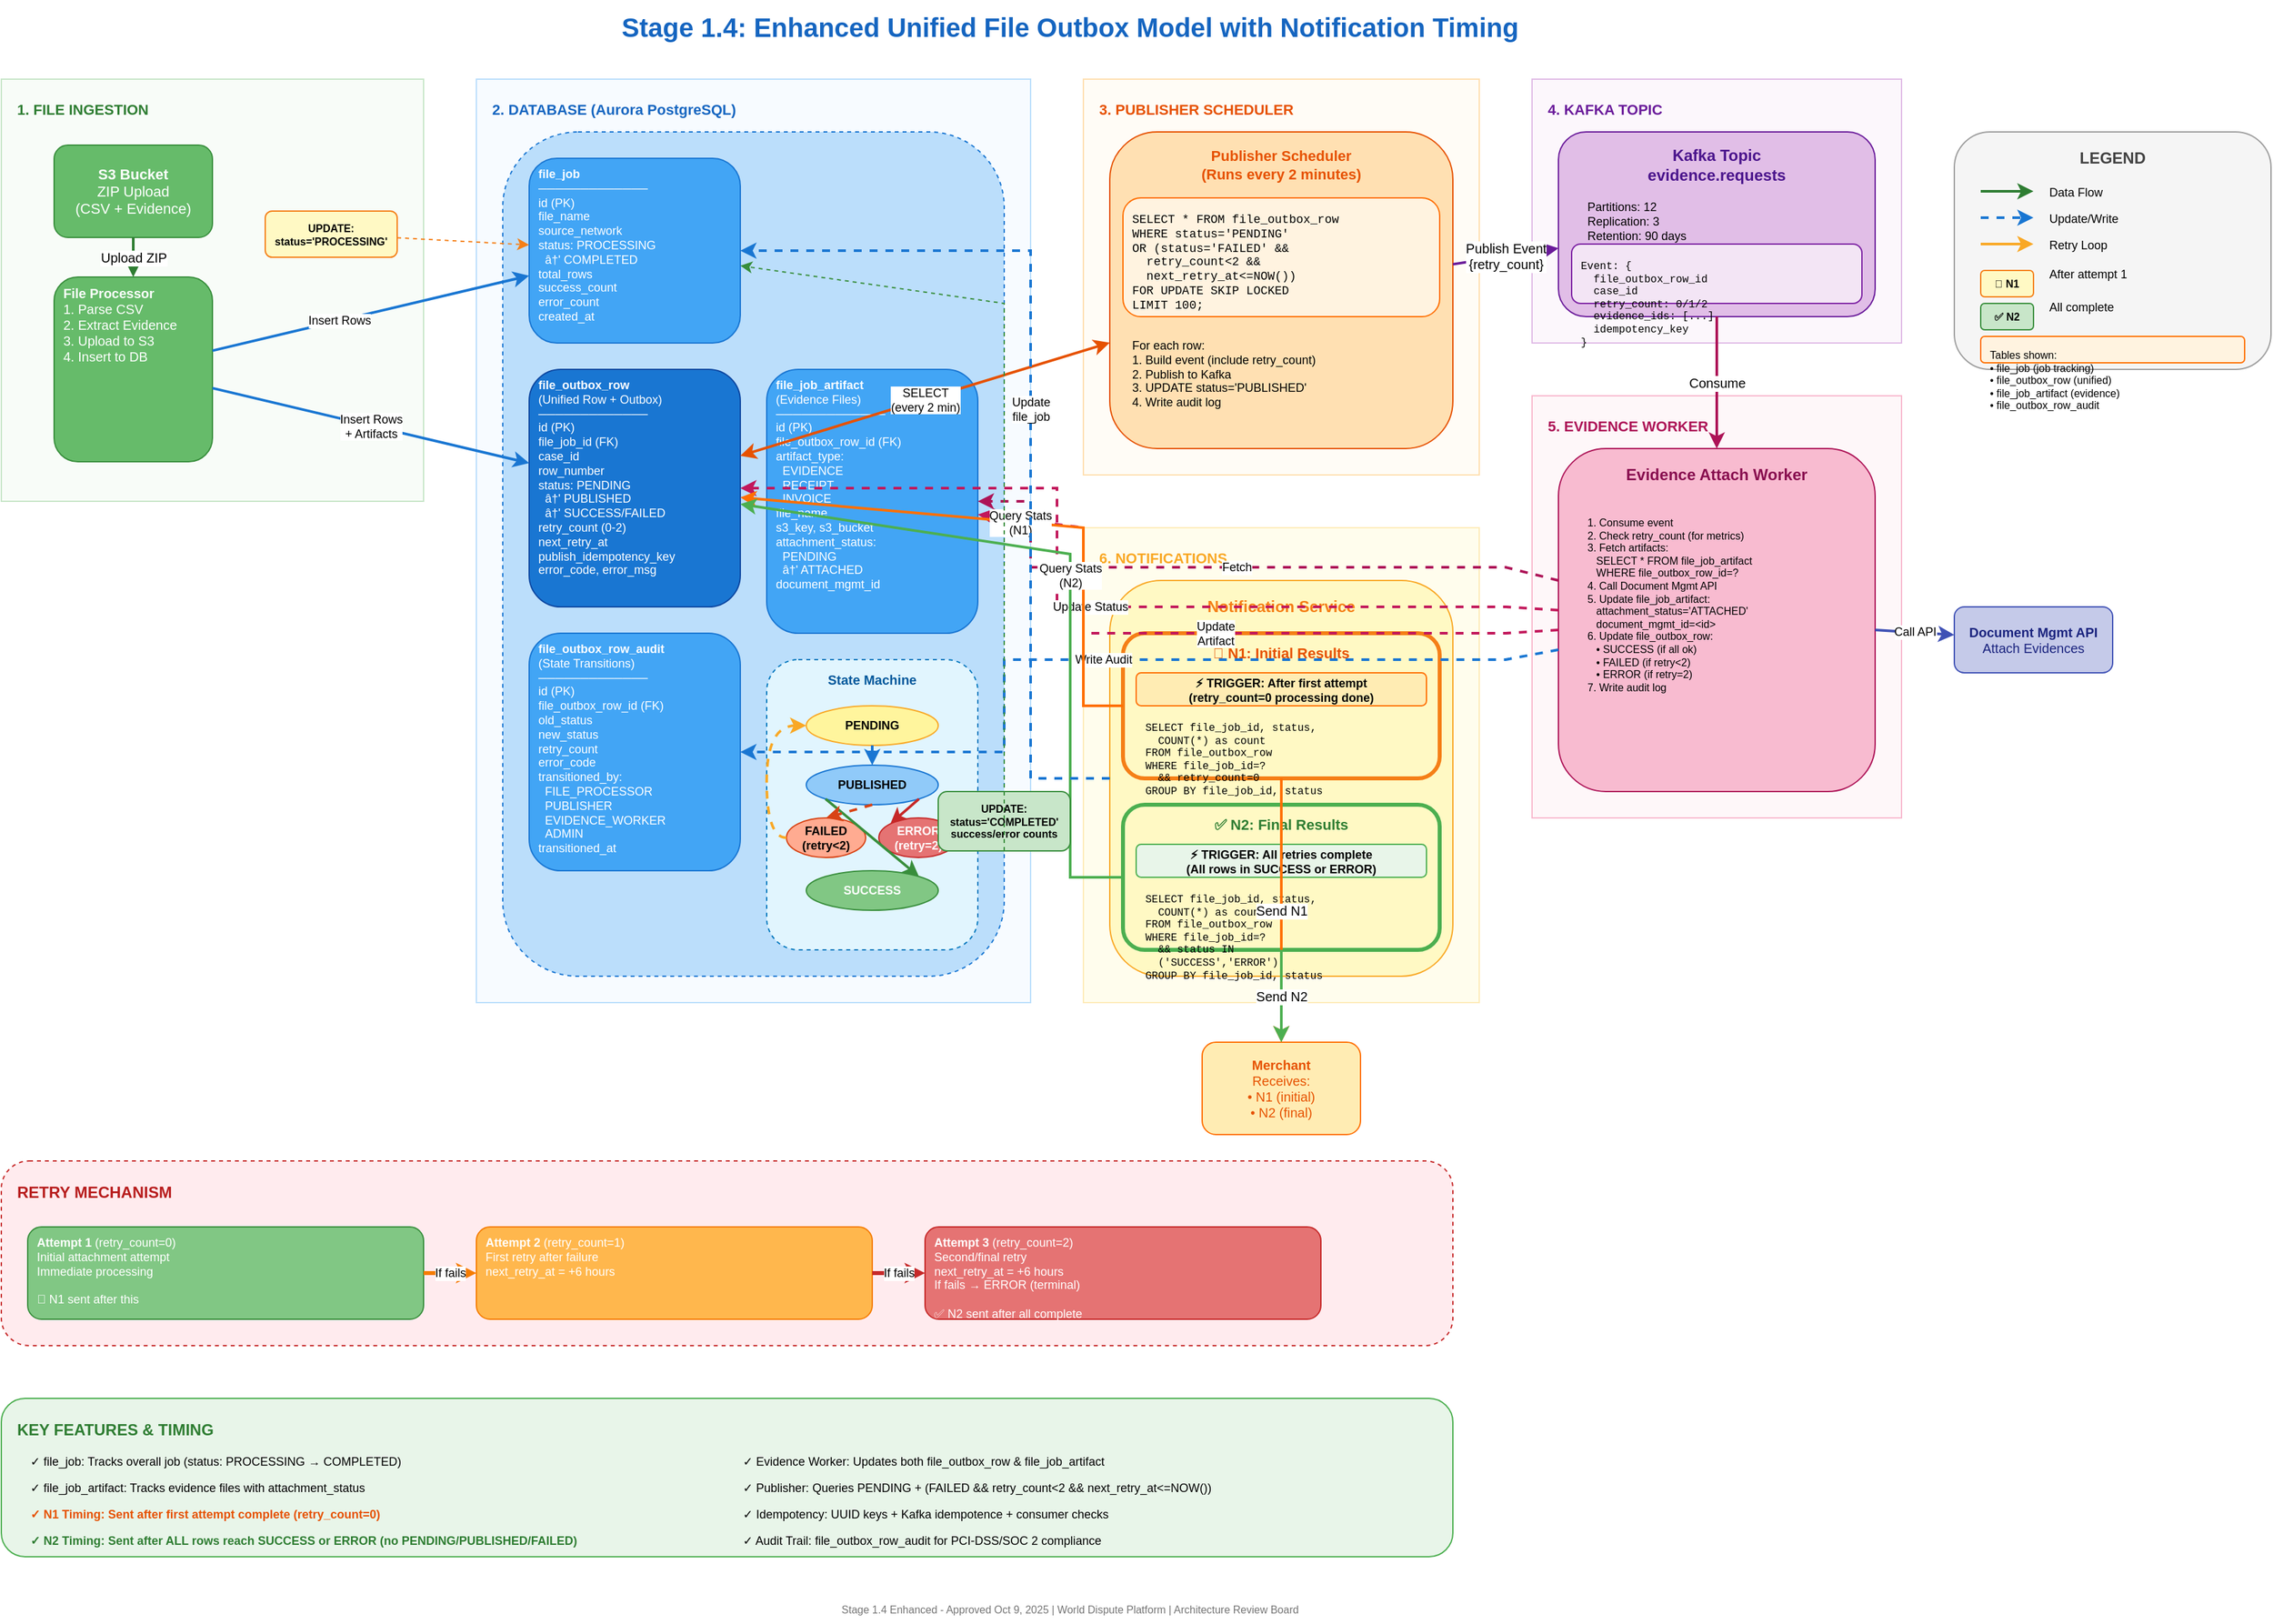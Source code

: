 <mxfile version="22.1.0" type="device">
  <diagram name="Stage 1.4 Enhanced" id="enhanced-unified-outbox">
    <mxGraphModel dx="2400" dy="1600" grid="1" gridSize="10" guides="1" tooltips="1" connect="1" arrows="1" fold="1" page="1" pageScale="1" pageWidth="1800" pageHeight="1400" math="0" shadow="0">
      <root>
        <mxCell id="0" />
        <mxCell id="1" parent="0" />
        
        <!-- Background Sections -->
        <mxCell id="bg-ingestion" value="" style="rounded=0;whiteSpace=wrap;html=1;fillColor=#E8F5E9;strokeColor=#4CAF50;opacity=30;" vertex="1" parent="1">
          <mxGeometry x="40" y="80" width="320" height="320" as="geometry" />
        </mxCell>
        
        <mxCell id="bg-database" value="" style="rounded=0;whiteSpace=wrap;html=1;fillColor=#E3F2FD;strokeColor=#2196F3;opacity=30;" vertex="1" parent="1">
          <mxGeometry x="400" y="80" width="420" height="700" as="geometry" />
        </mxCell>
        
        <mxCell id="bg-publisher" value="" style="rounded=0;whiteSpace=wrap;html=1;fillColor=#FFF3E0;strokeColor=#FF9800;opacity=30;" vertex="1" parent="1">
          <mxGeometry x="860" y="80" width="300" height="300" as="geometry" />
        </mxCell>
        
        <mxCell id="bg-kafka" value="" style="rounded=0;whiteSpace=wrap;html=1;fillColor=#F3E5F5;strokeColor=#9C27B0;opacity=30;" vertex="1" parent="1">
          <mxGeometry x="1200" y="80" width="280" height="200" as="geometry" />
        </mxCell>
        
        <mxCell id="bg-consumer" value="" style="rounded=0;whiteSpace=wrap;html=1;fillColor=#FCE4EC;strokeColor=#E91E63;opacity=30;" vertex="1" parent="1">
          <mxGeometry x="1200" y="320" width="280" height="320" as="geometry" />
        </mxCell>
        
        <mxCell id="bg-notification" value="" style="rounded=0;whiteSpace=wrap;html=1;fillColor=#FFF9C4;strokeColor=#FBC02D;opacity=30;" vertex="1" parent="1">
          <mxGeometry x="860" y="420" width="300" height="360" as="geometry" />
        </mxCell>
        
        <!-- Title -->
        <mxCell id="title" value="Stage 1.4: Enhanced Unified File Outbox Model with Notification Timing" style="text;html=1;strokeColor=none;fillColor=none;align=center;verticalAlign=middle;whiteSpace=wrap;rounded=0;fontSize=20;fontStyle=1;fontColor=#1565C0;" vertex="1" parent="1">
          <mxGeometry x="400" y="20" width="900" height="40" as="geometry" />
        </mxCell>
        
        <!-- Layer Labels -->
        <mxCell id="label-ingestion" value="1. FILE INGESTION" style="text;html=1;strokeColor=none;fillColor=none;align=left;verticalAlign=top;whiteSpace=wrap;rounded=0;fontSize=11;fontStyle=1;fontColor=#2E7D32;" vertex="1" parent="1">
          <mxGeometry x="50" y="90" width="140" height="20" as="geometry" />
        </mxCell>
        
        <mxCell id="label-database" value="2. DATABASE (Aurora PostgreSQL)" style="text;html=1;strokeColor=none;fillColor=none;align=left;verticalAlign=top;whiteSpace=wrap;rounded=0;fontSize=11;fontStyle=1;fontColor=#1565C0;" vertex="1" parent="1">
          <mxGeometry x="410" y="90" width="240" height="20" as="geometry" />
        </mxCell>
        
        <mxCell id="label-publisher" value="3. PUBLISHER SCHEDULER" style="text;html=1;strokeColor=none;fillColor=none;align=left;verticalAlign=top;whiteSpace=wrap;rounded=0;fontSize=11;fontStyle=1;fontColor=#E65100;" vertex="1" parent="1">
          <mxGeometry x="870" y="90" width="180" height="20" as="geometry" />
        </mxCell>
        
        <mxCell id="label-kafka" value="4. KAFKA TOPIC" style="text;html=1;strokeColor=none;fillColor=none;align=left;verticalAlign=top;whiteSpace=wrap;rounded=0;fontSize=11;fontStyle=1;fontColor=#6A1B9A;" vertex="1" parent="1">
          <mxGeometry x="1210" y="90" width="120" height="20" as="geometry" />
        </mxCell>
        
        <mxCell id="label-consumer" value="5. EVIDENCE WORKER" style="text;html=1;strokeColor=none;fillColor=none;align=left;verticalAlign=top;whiteSpace=wrap;rounded=0;fontSize=11;fontStyle=1;fontColor=#AD1457;" vertex="1" parent="1">
          <mxGeometry x="1210" y="330" width="140" height="20" as="geometry" />
        </mxCell>
        
        <mxCell id="label-notification" value="6. NOTIFICATIONS" style="text;html=1;strokeColor=none;fillColor=none;align=left;verticalAlign=top;whiteSpace=wrap;rounded=0;fontSize=11;fontStyle=1;fontColor=#F9A825;" vertex="1" parent="1">
          <mxGeometry x="870" y="430" width="120" height="20" as="geometry" />
        </mxCell>
        
        <!-- S3 Bucket -->
        <mxCell id="s3" value="&lt;b&gt;S3 Bucket&lt;/b&gt;&lt;br&gt;ZIP Upload&lt;br&gt;(CSV + Evidence)" style="rounded=1;whiteSpace=wrap;html=1;fillColor=#66BB6A;strokeColor=#388E3C;fontColor=#FFFFFF;fontSize=11;" vertex="1" parent="1">
          <mxGeometry x="80" y="130" width="120" height="70" as="geometry" />
        </mxCell>
        
        <!-- File Processor -->
        <mxCell id="file-processor" value="&lt;b&gt;File Processor&lt;/b&gt;&lt;br&gt;1. Parse CSV&lt;br&gt;2. Extract Evidence&lt;br&gt;3. Upload to S3&lt;br&gt;4. Insert to DB" style="rounded=1;whiteSpace=wrap;html=1;fillColor=#66BB6A;strokeColor=#388E3C;fontColor=#FFFFFF;fontSize=10;align=left;spacingLeft=5;verticalAlign=top;" vertex="1" parent="1">
          <mxGeometry x="80" y="230" width="120" height="140" as="geometry" />
        </mxCell>
        
        <!-- Database Tables Container -->
        <mxCell id="db-container" value="" style="rounded=1;whiteSpace=wrap;html=1;fillColor=#BBDEFB;strokeColor=#1976D2;dashed=1;" vertex="1" parent="1">
          <mxGeometry x="420" y="120" width="380" height="640" as="geometry" />
        </mxCell>
        
        <!-- file_job table -->
        <mxCell id="table-file-job" value="&lt;b&gt;file_job&lt;/b&gt;&lt;br&gt;─────────────&lt;br&gt;id (PK)&lt;br&gt;file_name&lt;br&gt;source_network&lt;br&gt;status: PROCESSING&lt;br&gt;&amp;nbsp;&amp;nbsp;â†' COMPLETED&lt;br&gt;total_rows&lt;br&gt;success_count&lt;br&gt;error_count&lt;br&gt;created_at" style="rounded=1;whiteSpace=wrap;html=1;fillColor=#42A5F5;strokeColor=#1976D2;fontColor=#FFFFFF;fontSize=9;align=left;spacingLeft=5;verticalAlign=top;" vertex="1" parent="1">
          <mxGeometry x="440" y="140" width="160" height="140" as="geometry" />
        </mxCell>
        
        <!-- file_outbox_row table -->
        <mxCell id="table-outbox-row" value="&lt;b&gt;file_outbox_row&lt;/b&gt;&lt;br&gt;(Unified Row + Outbox)&lt;br&gt;─────────────&lt;br&gt;id (PK)&lt;br&gt;file_job_id (FK)&lt;br&gt;case_id&lt;br&gt;row_number&lt;br&gt;status: PENDING&lt;br&gt;&amp;nbsp;&amp;nbsp;â†' PUBLISHED&lt;br&gt;&amp;nbsp;&amp;nbsp;â†' SUCCESS/FAILED&lt;br&gt;retry_count (0-2)&lt;br&gt;next_retry_at&lt;br&gt;publish_idempotency_key&lt;br&gt;error_code, error_msg" style="rounded=1;whiteSpace=wrap;html=1;fillColor=#1976D2;strokeColor=#0D47A1;fontColor=#FFFFFF;fontSize=9;align=left;spacingLeft=5;verticalAlign=top;" vertex="1" parent="1">
          <mxGeometry x="440" y="300" width="160" height="180" as="geometry" />
        </mxCell>
        
        <!-- file_job_artifact table -->
        <mxCell id="table-artifact" value="&lt;b&gt;file_job_artifact&lt;/b&gt;&lt;br&gt;(Evidence Files)&lt;br&gt;─────────────&lt;br&gt;id (PK)&lt;br&gt;file_outbox_row_id (FK)&lt;br&gt;artifact_type:&lt;br&gt;&amp;nbsp;&amp;nbsp;EVIDENCE&lt;br&gt;&amp;nbsp;&amp;nbsp;RECEIPT&lt;br&gt;&amp;nbsp;&amp;nbsp;INVOICE&lt;br&gt;file_name&lt;br&gt;s3_key, s3_bucket&lt;br&gt;attachment_status:&lt;br&gt;&amp;nbsp;&amp;nbsp;PENDING&lt;br&gt;&amp;nbsp;&amp;nbsp;â†' ATTACHED&lt;br&gt;document_mgmt_id" style="rounded=1;whiteSpace=wrap;html=1;fillColor=#42A5F5;strokeColor=#1976D2;fontColor=#FFFFFF;fontSize=9;align=left;spacingLeft=5;verticalAlign=top;" vertex="1" parent="1">
          <mxGeometry x="620" y="300" width="160" height="200" as="geometry" />
        </mxCell>
        
        <!-- file_outbox_row_audit table -->
        <mxCell id="table-audit" value="&lt;b&gt;file_outbox_row_audit&lt;/b&gt;&lt;br&gt;(State Transitions)&lt;br&gt;─────────────&lt;br&gt;id (PK)&lt;br&gt;file_outbox_row_id (FK)&lt;br&gt;old_status&lt;br&gt;new_status&lt;br&gt;retry_count&lt;br&gt;error_code&lt;br&gt;transitioned_by:&lt;br&gt;&amp;nbsp;&amp;nbsp;FILE_PROCESSOR&lt;br&gt;&amp;nbsp;&amp;nbsp;PUBLISHER&lt;br&gt;&amp;nbsp;&amp;nbsp;EVIDENCE_WORKER&lt;br&gt;&amp;nbsp;&amp;nbsp;ADMIN&lt;br&gt;transitioned_at" style="rounded=1;whiteSpace=wrap;html=1;fillColor=#42A5F5;strokeColor=#1976D2;fontColor=#FFFFFF;fontSize=9;align=left;spacingLeft=5;verticalAlign=top;" vertex="1" parent="1">
          <mxGeometry x="440" y="500" width="160" height="180" as="geometry" />
        </mxCell>
        
        <!-- State Machine -->
        <mxCell id="state-machine-box" value="" style="rounded=1;whiteSpace=wrap;html=1;fillColor=#E1F5FE;strokeColor=#0277BD;dashed=1;" vertex="1" parent="1">
          <mxGeometry x="620" y="520" width="160" height="220" as="geometry" />
        </mxCell>
        
        <mxCell id="state-label" value="&lt;b&gt;State Machine&lt;/b&gt;" style="text;html=1;strokeColor=none;fillColor=none;align=center;verticalAlign=middle;whiteSpace=wrap;rounded=0;fontSize=10;fontStyle=1;fontColor=#01579B;" vertex="1" parent="1">
          <mxGeometry x="620" y="525" width="160" height="20" as="geometry" />
        </mxCell>
        
        <mxCell id="state-pending" value="PENDING" style="ellipse;whiteSpace=wrap;html=1;fillColor=#FFF59D;strokeColor=#F9A825;fontSize=9;fontStyle=1;" vertex="1" parent="1">
          <mxGeometry x="650" y="555" width="100" height="30" as="geometry" />
        </mxCell>
        
        <mxCell id="state-published" value="PUBLISHED" style="ellipse;whiteSpace=wrap;html=1;fillColor=#90CAF9;strokeColor=#1976D2;fontSize=9;fontStyle=1;" vertex="1" parent="1">
          <mxGeometry x="650" y="600" width="100" height="30" as="geometry" />
        </mxCell>
        
        <mxCell id="state-success" value="SUCCESS" style="ellipse;whiteSpace=wrap;html=1;fillColor=#81C784;strokeColor=#388E3C;fontSize=9;fontStyle=1;fontColor=#FFFFFF;" vertex="1" parent="1">
          <mxGeometry x="650" y="680" width="100" height="30" as="geometry" />
        </mxCell>
        
        <mxCell id="state-failed" value="FAILED&lt;br&gt;(retry&amp;lt;2)" style="ellipse;whiteSpace=wrap;html=1;fillColor=#FFAB91;strokeColor=#D84315;fontSize=9;fontStyle=1;" vertex="1" parent="1">
          <mxGeometry x="635" y="640" width="60" height="30" as="geometry" />
        </mxCell>
        
        <mxCell id="state-error" value="ERROR&lt;br&gt;(retry=2)" style="ellipse;whiteSpace=wrap;html=1;fillColor=#E57373;strokeColor=#C62828;fontSize=9;fontStyle=1;fontColor=#FFFFFF;" vertex="1" parent="1">
          <mxGeometry x="705" y="640" width="60" height="30" as="geometry" />
        </mxCell>
        
        <!-- State Arrows -->
        <mxCell id="arrow-state-1" value="" style="endArrow=classic;html=1;rounded=0;exitX=0.5;exitY=1;exitDx=0;exitDy=0;entryX=0.5;entryY=0;entryDx=0;entryDy=0;strokeWidth=2;strokeColor=#1976D2;" edge="1" parent="1" source="state-pending" target="state-published">
          <mxGeometry width="50" height="50" relative="1" as="geometry">
            <mxPoint x="800" y="700" as="sourcePoint" />
            <mxPoint x="850" y="650" as="targetPoint" />
          </mxGeometry>
        </mxCell>
        
        <mxCell id="arrow-state-2" value="" style="endArrow=classic;html=1;rounded=0;exitX=0;exitY=1;exitDx=0;exitDy=0;entryX=1;entryY=0;entryDx=0;entryDy=0;strokeWidth=2;strokeColor=#388E3C;" edge="1" parent="1" source="state-published" target="state-success">
          <mxGeometry width="50" height="50" relative="1" as="geometry">
            <mxPoint x="800" y="700" as="sourcePoint" />
            <mxPoint x="850" y="650" as="targetPoint" />
          </mxGeometry>
        </mxCell>
        
        <mxCell id="arrow-state-3" value="" style="endArrow=classic;html=1;rounded=0;exitX=0.5;exitY=1;exitDx=0;exitDy=0;entryX=0.5;entryY=0;entryDx=0;entryDy=0;strokeWidth=2;strokeColor=#D84315;dashed=1;" edge="1" parent="1" source="state-published" target="state-failed">
          <mxGeometry width="50" height="50" relative="1" as="geometry">
            <mxPoint x="800" y="700" as="sourcePoint" />
            <mxPoint x="850" y="650" as="targetPoint" />
          </mxGeometry>
        </mxCell>
        
        <mxCell id="arrow-state-4" value="" style="endArrow=classic;html=1;rounded=0;exitX=0;exitY=0.5;exitDx=0;exitDy=0;entryX=0;entryY=0.5;entryDx=0;entryDy=0;strokeWidth=2;strokeColor=#F9A825;dashed=1;curved=1;" edge="1" parent="1" source="state-failed" target="state-pending">
          <mxGeometry width="50" height="50" relative="1" as="geometry">
            <mxPoint x="625" y="655" as="sourcePoint" />
            <mxPoint x="640" y="570" as="targetPoint" />
            <Array as="points">
              <mxPoint x="620" y="655" />
              <mxPoint x="620" y="570" />
            </Array>
          </mxGeometry>
        </mxCell>
        
        <mxCell id="arrow-state-5" value="" style="endArrow=classic;html=1;rounded=0;exitX=1;exitY=1;exitDx=0;exitDy=0;entryX=0;entryY=0;entryDx=0;entryDy=0;strokeWidth=2;strokeColor=#C62828;" edge="1" parent="1" source="state-published" target="state-error">
          <mxGeometry width="50" height="50" relative="1" as="geometry">
            <mxPoint x="800" y="700" as="sourcePoint" />
            <mxPoint x="850" y="650" as="targetPoint" />
          </mxGeometry>
        </mxCell>
        
        <!-- Publisher Scheduler -->
        <mxCell id="publisher" value="" style="rounded=1;whiteSpace=wrap;html=1;fillColor=#FFE0B2;strokeColor=#E65100;" vertex="1" parent="1">
          <mxGeometry x="880" y="120" width="260" height="240" as="geometry" />
        </mxCell>
        
        <mxCell id="publisher-title" value="&lt;b&gt;Publisher Scheduler&lt;/b&gt;&lt;br&gt;(Runs every 2 minutes)" style="text;html=1;strokeColor=none;fillColor=none;align=center;verticalAlign=middle;whiteSpace=wrap;rounded=0;fontSize=11;fontStyle=1;fontColor=#E65100;" vertex="1" parent="1">
          <mxGeometry x="880" y="130" width="260" height="30" as="geometry" />
        </mxCell>
        
        <mxCell id="publisher-query" value="SELECT * FROM file_outbox_row&lt;br&gt;WHERE status='PENDING'&lt;br&gt;OR (status='FAILED' &amp;amp;&amp;amp;&lt;br&gt;&amp;nbsp;&amp;nbsp;retry_count&amp;lt;2 &amp;amp;&amp;amp;&lt;br&gt;&amp;nbsp;&amp;nbsp;next_retry_at&amp;lt;=NOW())&lt;br&gt;FOR UPDATE SKIP LOCKED&lt;br&gt;LIMIT 100;" style="text;html=1;strokeColor=#FF6F00;fillColor=#FFF3E0;align=left;verticalAlign=top;whiteSpace=wrap;rounded=1;fontSize=9;fontFamily=Courier New;spacingLeft=5;spacingTop=5;" vertex="1" parent="1">
          <mxGeometry x="890" y="170" width="240" height="90" as="geometry" />
        </mxCell>
        
        <mxCell id="publisher-logic" value="For each row:&lt;br&gt;1. Build event (include retry_count)&lt;br&gt;2. Publish to Kafka&lt;br&gt;3. UPDATE status='PUBLISHED'&lt;br&gt;4. Write audit log" style="text;html=1;strokeColor=none;fillColor=none;align=left;verticalAlign=top;whiteSpace=wrap;rounded=0;fontSize=9;spacingLeft=5;" vertex="1" parent="1">
          <mxGeometry x="890" y="270" width="240" height="80" as="geometry" />
        </mxCell>
        
        <!-- Kafka Topic -->
        <mxCell id="kafka-topic" value="" style="rounded=1;whiteSpace=wrap;html=1;fillColor=#E1BEE7;strokeColor=#6A1B9A;" vertex="1" parent="1">
          <mxGeometry x="1220" y="120" width="240" height="140" as="geometry" />
        </mxCell>
        
        <mxCell id="kafka-title" value="&lt;b&gt;Kafka Topic&lt;/b&gt;&lt;br&gt;evidence.requests" style="text;html=1;strokeColor=none;fillColor=none;align=center;verticalAlign=middle;whiteSpace=wrap;rounded=0;fontSize=12;fontStyle=1;fontColor=#4A148C;" vertex="1" parent="1">
          <mxGeometry x="1220" y="130" width="240" height="30" as="geometry" />
        </mxCell>
        
        <mxCell id="kafka-config" value="Partitions: 12&lt;br&gt;Replication: 3&lt;br&gt;Retention: 90 days" style="text;html=1;strokeColor=none;fillColor=none;align=left;verticalAlign=top;whiteSpace=wrap;rounded=0;fontSize=9;spacingLeft=10;" vertex="1" parent="1">
          <mxGeometry x="1230" y="165" width="220" height="35" as="geometry" />
        </mxCell>
        
        <mxCell id="kafka-event" value="Event: {&lt;br&gt;&amp;nbsp;&amp;nbsp;file_outbox_row_id&lt;br&gt;&amp;nbsp;&amp;nbsp;case_id&lt;br&gt;&amp;nbsp;&amp;nbsp;retry_count: 0/1/2&lt;br&gt;&amp;nbsp;&amp;nbsp;evidence_ids: [...]&lt;br&gt;&amp;nbsp;&amp;nbsp;idempotency_key&lt;br&gt;}" style="text;html=1;strokeColor=#7B1FA2;fillColor=#F3E5F5;align=left;verticalAlign=top;whiteSpace=wrap;rounded=1;fontSize=8;fontFamily=Courier New;spacingLeft=5;spacingTop=5;" vertex="1" parent="1">
          <mxGeometry x="1230" y="205" width="220" height="45" as="geometry" />
        </mxCell>
        
        <!-- Evidence Worker -->
        <mxCell id="consumer" value="" style="rounded=1;whiteSpace=wrap;html=1;fillColor=#F8BBD0;strokeColor=#AD1457;" vertex="1" parent="1">
          <mxGeometry x="1220" y="360" width="240" height="260" as="geometry" />
        </mxCell>
        
        <mxCell id="consumer-title" value="&lt;b&gt;Evidence Attach Worker&lt;/b&gt;" style="text;html=1;strokeColor=none;fillColor=none;align=center;verticalAlign=middle;whiteSpace=wrap;rounded=0;fontSize=12;fontStyle=1;fontColor=#880E4F;" vertex="1" parent="1">
          <mxGeometry x="1220" y="370" width="240" height="20" as="geometry" />
        </mxCell>
        
        <mxCell id="consumer-logic" value="1. Consume event&lt;br&gt;2. Check retry_count (for metrics)&lt;br&gt;3. Fetch artifacts:&lt;br&gt;&amp;nbsp;&amp;nbsp;&amp;nbsp;SELECT * FROM file_job_artifact&lt;br&gt;&amp;nbsp;&amp;nbsp;&amp;nbsp;WHERE file_outbox_row_id=?&lt;br&gt;4. Call Document Mgmt API&lt;br&gt;5. Update file_job_artifact:&lt;br&gt;&amp;nbsp;&amp;nbsp;&amp;nbsp;attachment_status='ATTACHED'&lt;br&gt;&amp;nbsp;&amp;nbsp;&amp;nbsp;document_mgmt_id=&amp;lt;id&amp;gt;&lt;br&gt;6. Update file_outbox_row:&lt;br&gt;&amp;nbsp;&amp;nbsp;&amp;nbsp;• SUCCESS (if all ok)&lt;br&gt;&amp;nbsp;&amp;nbsp;&amp;nbsp;• FAILED (if retry&amp;lt;2)&lt;br&gt;&amp;nbsp;&amp;nbsp;&amp;nbsp;• ERROR (if retry=2)&lt;br&gt;7. Write audit log" style="text;html=1;strokeColor=none;fillColor=none;align=left;verticalAlign=top;whiteSpace=wrap;rounded=0;fontSize=8;spacingLeft=10;spacingTop=5;" vertex="1" parent="1">
          <mxGeometry x="1230" y="400" width="220" height="200" as="geometry" />
        </mxCell>
        
        <mxCell id="doc-mgmt-api" value="&lt;b&gt;Document Mgmt API&lt;/b&gt;&lt;br&gt;Attach Evidences" style="rounded=1;whiteSpace=wrap;html=1;fillColor=#C5CAE9;strokeColor=#3F51B5;fontColor=#1A237E;fontSize=10;" vertex="1" parent="1">
          <mxGeometry x="1520" y="480" width="120" height="50" as="geometry" />
        </mxCell>
        
        <!-- Notification Service -->
        <mxCell id="notification-service" value="" style="rounded=1;whiteSpace=wrap;html=1;fillColor=#FFF9C4;strokeColor=#F9A825;" vertex="1" parent="1">
          <mxGeometry x="880" y="460" width="260" height="300" as="geometry" />
        </mxCell>
        
        <mxCell id="notification-title" value="&lt;b&gt;Notification Service&lt;/b&gt;" style="text;html=1;strokeColor=none;fillColor=none;align=center;verticalAlign=middle;whiteSpace=wrap;rounded=0;fontSize=12;fontStyle=1;fontColor=#F57F17;" vertex="1" parent="1">
          <mxGeometry x="880" y="470" width="260" height="20" as="geometry" />
        </mxCell>
        
        <!-- N1 Notification -->
        <mxCell id="n1-box" value="" style="rounded=1;whiteSpace=wrap;html=1;fillColor=#FFF9C4;strokeColor=#F57F17;strokeWidth=3;" vertex="1" parent="1">
          <mxGeometry x="890" y="500" width="240" height="110" as="geometry" />
        </mxCell>
        
        <mxCell id="n1-title" value="&lt;b&gt;🔔 N1: Initial Results&lt;/b&gt;" style="text;html=1;strokeColor=none;fillColor=none;align=center;verticalAlign=middle;whiteSpace=wrap;rounded=0;fontSize=11;fontStyle=1;fontColor=#E65100;" vertex="1" parent="1">
          <mxGeometry x="890" y="505" width="240" height="20" as="geometry" />
        </mxCell>
        
        <mxCell id="n1-trigger" value="⚡ TRIGGER: After first attempt&lt;br&gt;(retry_count=0 processing done)" style="text;html=1;strokeColor=#FF6F00;fillColor=#FFECB3;align=center;verticalAlign=middle;whiteSpace=wrap;rounded=1;fontSize=9;fontStyle=1;" vertex="1" parent="1">
          <mxGeometry x="900" y="530" width="220" height="25" as="geometry" />
        </mxCell>
        
        <mxCell id="n1-query" value="SELECT file_job_id, status,&lt;br&gt;&amp;nbsp;&amp;nbsp;COUNT(*) as count&lt;br&gt;FROM file_outbox_row&lt;br&gt;WHERE file_job_id=?&lt;br&gt;&amp;nbsp;&amp;nbsp;&amp;amp;&amp;amp; retry_count=0&lt;br&gt;GROUP BY file_job_id, status" style="text;html=1;strokeColor=none;fillColor=none;align=left;verticalAlign=top;whiteSpace=wrap;rounded=0;fontSize=8;fontFamily=Courier New;spacingLeft=5;" vertex="1" parent="1">
          <mxGeometry x="900" y="560" width="220" height="45" as="geometry" />
        </mxCell>
        
        <!-- N2 Notification -->
        <mxCell id="n2-box" value="" style="rounded=1;whiteSpace=wrap;html=1;fillColor=#FFF9C4;strokeColor=#4CAF50;strokeWidth=3;" vertex="1" parent="1">
          <mxGeometry x="890" y="630" width="240" height="110" as="geometry" />
        </mxCell>
        
        <mxCell id="n2-title" value="&lt;b&gt;✅ N2: Final Results&lt;/b&gt;" style="text;html=1;strokeColor=none;fillColor=none;align=center;verticalAlign=middle;whiteSpace=wrap;rounded=0;fontSize=11;fontStyle=1;fontColor=#2E7D32;" vertex="1" parent="1">
          <mxGeometry x="890" y="635" width="240" height="20" as="geometry" />
        </mxCell>
        
        <mxCell id="n2-trigger" value="⚡ TRIGGER: All retries complete&lt;br&gt;(All rows in SUCCESS or ERROR)" style="text;html=1;strokeColor=#4CAF50;fillColor=#E8F5E9;align=center;verticalAlign=middle;whiteSpace=wrap;rounded=1;fontSize=9;fontStyle=1;" vertex="1" parent="1">
          <mxGeometry x="900" y="660" width="220" height="25" as="geometry" />
        </mxCell>
        
        <mxCell id="n2-query" value="SELECT file_job_id, status,&lt;br&gt;&amp;nbsp;&amp;nbsp;COUNT(*) as count&lt;br&gt;FROM file_outbox_row&lt;br&gt;WHERE file_job_id=?&lt;br&gt;&amp;nbsp;&amp;nbsp;&amp;amp;&amp;amp; status IN&lt;br&gt;&amp;nbsp;&amp;nbsp;('SUCCESS','ERROR')&lt;br&gt;GROUP BY file_job_id, status" style="text;html=1;strokeColor=none;fillColor=none;align=left;verticalAlign=top;whiteSpace=wrap;rounded=0;fontSize=8;fontFamily=Courier New;spacingLeft=5;" vertex="1" parent="1">
          <mxGeometry x="900" y="690" width="220" height="45" as="geometry" />
        </mxCell>
        
        <!-- Merchant -->
        <mxCell id="merchant" value="&lt;b&gt;Merchant&lt;/b&gt;&lt;br&gt;Receives:&lt;br&gt;• N1 (initial)&lt;br&gt;• N2 (final)" style="rounded=1;whiteSpace=wrap;html=1;fillColor=#FFECB3;strokeColor=#FF6F00;fontColor=#E65100;fontSize=10;" vertex="1" parent="1">
          <mxGeometry x="950" y="810" width="120" height="70" as="geometry" />
        </mxCell>
        
        <!-- Flow Arrows -->
        <mxCell id="arrow-1" value="Upload ZIP" style="endArrow=classic;html=1;rounded=0;strokeWidth=2;strokeColor=#2E7D32;fontSize=10;" edge="1" parent="1" source="s3" target="file-processor">
          <mxGeometry width="50" height="50" relative="1" as="geometry">
            <mxPoint x="400" y="500" as="sourcePoint" />
            <mxPoint x="450" y="450" as="targetPoint" />
          </mxGeometry>
        </mxCell>
        
        <mxCell id="arrow-2" value="Insert Rows" style="endArrow=classic;html=1;rounded=0;strokeWidth=2;strokeColor=#1976D2;fontSize=9;" edge="1" parent="1" source="file-processor" target="table-file-job">
          <mxGeometry x="-0.2" width="50" height="50" relative="1" as="geometry">
            <mxPoint x="400" y="500" as="sourcePoint" />
            <mxPoint x="450" y="450" as="targetPoint" />
            <mxPoint as="offset" />
          </mxGeometry>
        </mxCell>
        
        <mxCell id="arrow-2b" value="Insert Rows&lt;br&gt;+ Artifacts" style="endArrow=classic;html=1;rounded=0;strokeWidth=2;strokeColor=#1976D2;fontSize=9;" edge="1" parent="1" source="file-processor" target="table-outbox-row">
          <mxGeometry width="50" height="50" relative="1" as="geometry">
            <mxPoint x="400" y="500" as="sourcePoint" />
            <mxPoint x="450" y="450" as="targetPoint" />
          </mxGeometry>
        </mxCell>
        
        <mxCell id="arrow-3" value="SELECT&lt;br&gt;(every 2 min)" style="endArrow=classic;html=1;rounded=0;strokeWidth=2;strokeColor=#E65100;fontSize=9;startArrow=classic;startFill=1;" edge="1" parent="1" source="publisher" target="table-outbox-row">
          <mxGeometry width="50" height="50" relative="1" as="geometry">
            <mxPoint x="400" y="500" as="sourcePoint" />
            <mxPoint x="450" y="450" as="targetPoint" />
          </mxGeometry>
        </mxCell>
        
        <mxCell id="arrow-4" value="Publish Event&lt;br&gt;{retry_count}" style="endArrow=classic;html=1;rounded=0;strokeWidth=2;strokeColor=#6A1B9A;fontSize=10;" edge="1" parent="1" source="publisher" target="kafka-topic">
          <mxGeometry width="50" height="50" relative="1" as="geometry">
            <mxPoint x="400" y="500" as="sourcePoint" />
            <mxPoint x="450" y="450" as="targetPoint" />
          </mxGeometry>
        </mxCell>
        
        <mxCell id="arrow-5" value="Consume" style="endArrow=classic;html=1;rounded=0;strokeWidth=2;strokeColor=#AD1457;fontSize=10;" edge="1" parent="1" source="kafka-topic" target="consumer">
          <mxGeometry width="50" height="50" relative="1" as="geometry">
            <mxPoint x="400" y="500" as="sourcePoint" />
            <mxPoint x="450" y="450" as="targetPoint" />
          </mxGeometry>
        </mxCell>
        
        <mxCell id="arrow-6" value="Fetch" style="endArrow=classic;html=1;rounded=0;strokeWidth=2;strokeColor=#AD1457;fontSize=9;dashed=1;" edge="1" parent="1" source="consumer" target="table-artifact">
          <mxGeometry width="50" height="50" relative="1" as="geometry">
            <mxPoint x="400" y="500" as="sourcePoint" />
            <mxPoint x="450" y="450" as="targetPoint" />
            <Array as="points">
              <mxPoint x="1180" y="450" />
              <mxPoint x="820" y="450" />
              <mxPoint x="820" y="400" />
            </Array>
          </mxGeometry>
        </mxCell>
        
        <mxCell id="arrow-7" value="Update Status" style="endArrow=classic;html=1;rounded=0;strokeWidth=2;strokeColor=#C2185B;fontSize=9;dashed=1;" edge="1" parent="1" source="consumer" target="table-outbox-row">
          <mxGeometry width="50" height="50" relative="1" as="geometry">
            <mxPoint x="400" y="500" as="sourcePoint" />
            <mxPoint x="450" y="450" as="targetPoint" />
            <Array as="points">
              <mxPoint x="1180" y="480" />
              <mxPoint x="840" y="480" />
              <mxPoint x="840" y="390" />
            </Array>
          </mxGeometry>
        </mxCell>
        
        <mxCell id="arrow-7b" value="Update&lt;br&gt;Artifact" style="endArrow=classic;html=1;rounded=0;strokeWidth=2;strokeColor=#C2185B;fontSize=9;dashed=1;" edge="1" parent="1" source="consumer" target="table-artifact">
          <mxGeometry width="50" height="50" relative="1" as="geometry">
            <mxPoint x="400" y="500" as="sourcePoint" />
            <mxPoint x="450" y="450" as="targetPoint" />
            <Array as="points">
              <mxPoint x="1180" y="500" />
              <mxPoint x="860" y="500" />
              <mxPoint x="860" y="420" />
            </Array>
          </mxGeometry>
        </mxCell>
        
        <mxCell id="arrow-8" value="Write Audit" style="endArrow=classic;html=1;rounded=0;strokeWidth=2;strokeColor=#1976D2;fontSize=9;dashed=1;" edge="1" parent="1" source="consumer" target="table-audit">
          <mxGeometry width="50" height="50" relative="1" as="geometry">
            <mxPoint x="400" y="500" as="sourcePoint" />
            <mxPoint x="450" y="450" as="targetPoint" />
            <Array as="points">
              <mxPoint x="1180" y="520" />
              <mxPoint x="800" y="520" />
              <mxPoint x="800" y="590" />
            </Array>
          </mxGeometry>
        </mxCell>
        
        <mxCell id="arrow-9" value="Call API" style="endArrow=classic;html=1;rounded=0;strokeWidth=2;strokeColor=#3F51B5;fontSize=9;" edge="1" parent="1" source="consumer" target="doc-mgmt-api">
          <mxGeometry width="50" height="50" relative="1" as="geometry">
            <mxPoint x="400" y="500" as="sourcePoint" />
            <mxPoint x="450" y="450" as="targetPoint" />
          </mxGeometry>
        </mxCell>
        
        <mxCell id="arrow-10" value="Query Stats&lt;br&gt;(N1)" style="endArrow=classic;html=1;rounded=0;strokeWidth=2;strokeColor=#FF6F00;fontSize=9;" edge="1" parent="1" source="n1-box" target="table-outbox-row">
          <mxGeometry width="50" height="50" relative="1" as="geometry">
            <mxPoint x="400" y="600" as="sourcePoint" />
            <mxPoint x="450" y="550" as="targetPoint" />
            <Array as="points">
              <mxPoint x="860" y="555" />
              <mxPoint x="860" y="420" />
            </Array>
          </mxGeometry>
        </mxCell>
        
        <mxCell id="arrow-11" value="Query Stats&lt;br&gt;(N2)" style="endArrow=classic;html=1;rounded=0;strokeWidth=2;strokeColor=#4CAF50;fontSize=9;" edge="1" parent="1" source="n2-box" target="table-outbox-row">
          <mxGeometry width="50" height="50" relative="1" as="geometry">
            <mxPoint x="400" y="600" as="sourcePoint" />
            <mxPoint x="450" y="550" as="targetPoint" />
            <Array as="points">
              <mxPoint x="850" y="685" />
              <mxPoint x="850" y="440" />
            </Array>
          </mxGeometry>
        </mxCell>
        
        <mxCell id="arrow-12" value="Send N1" style="endArrow=classic;html=1;rounded=0;strokeWidth=2;strokeColor=#FF6F00;fontSize=10;" edge="1" parent="1" source="n1-box" target="merchant">
          <mxGeometry width="50" height="50" relative="1" as="geometry">
            <mxPoint x="400" y="700" as="sourcePoint" />
            <mxPoint x="450" y="650" as="targetPoint" />
          </mxGeometry>
        </mxCell>
        
        <mxCell id="arrow-13" value="Send N2" style="endArrow=classic;html=1;rounded=0;strokeWidth=2;strokeColor=#4CAF50;fontSize=10;" edge="1" parent="1" source="n2-box" target="merchant">
          <mxGeometry width="50" height="50" relative="1" as="geometry">
            <mxPoint x="400" y="700" as="sourcePoint" />
            <mxPoint x="450" y="650" as="targetPoint" />
          </mxGeometry>
        </mxCell>
        
        <mxCell id="arrow-14" value="Update&lt;br&gt;file_job" style="endArrow=classic;html=1;rounded=0;strokeWidth=2;strokeColor=#1976D2;fontSize=9;dashed=1;" edge="1" parent="1" source="notification-service" target="table-file-job">
          <mxGeometry width="50" height="50" relative="1" as="geometry">
            <mxPoint x="400" y="400" as="sourcePoint" />
            <mxPoint x="450" y="350" as="targetPoint" />
            <Array as="points">
              <mxPoint x="820" y="610" />
              <mxPoint x="820" y="210" />
            </Array>
          </mxGeometry>
        </mxCell>
        
        <!-- Update Indicators -->
        <mxCell id="update-job-1" value="UPDATE:&lt;br&gt;status='PROCESSING'" style="rounded=1;whiteSpace=wrap;html=1;fillColor=#FFF9C4;strokeColor=#F57F17;fontSize=8;fontStyle=1;" vertex="1" parent="1">
          <mxGeometry x="240" y="180" width="100" height="35" as="geometry" />
        </mxCell>
        
        <mxCell id="update-job-2" value="UPDATE:&lt;br&gt;status='COMPLETED'&lt;br&gt;success/error counts" style="rounded=1;whiteSpace=wrap;html=1;fillColor=#C8E6C9;strokeColor=#388E3C;fontSize=8;fontStyle=1;" vertex="1" parent="1">
          <mxGeometry x="750" y="620" width="100" height="45" as="geometry" />
        </mxCell>
        
        <mxCell id="arrow-job-update-1" value="" style="endArrow=classic;html=1;rounded=0;strokeWidth=1;strokeColor=#F57F17;dashed=1;" edge="1" parent="1" source="update-job-1" target="table-file-job">
          <mxGeometry width="50" height="50" relative="1" as="geometry">
            <mxPoint x="400" y="400" as="sourcePoint" />
            <mxPoint x="450" y="350" as="targetPoint" />
          </mxGeometry>
        </mxCell>
        
        <mxCell id="arrow-job-update-2" value="" style="endArrow=classic;html=1;rounded=0;strokeWidth=1;strokeColor=#388E3C;dashed=1;" edge="1" parent="1" source="update-job-2" target="table-file-job">
          <mxGeometry width="50" height="50" relative="1" as="geometry">
            <mxPoint x="400" y="400" as="sourcePoint" />
            <mxPoint x="450" y="350" as="targetPoint" />
            <Array as="points">
              <mxPoint x="800" y="643" />
              <mxPoint x="800" y="250" />
            </Array>
          </mxGeometry>
        </mxCell>
        
        <!-- Retry Mechanism Box -->
        <mxCell id="retry-box" value="" style="rounded=1;whiteSpace=wrap;html=1;fillColor=#FFEBEE;strokeColor=#C62828;dashed=1;" vertex="1" parent="1">
          <mxGeometry x="40" y="900" width="1100" height="140" as="geometry" />
        </mxCell>
        
        <mxCell id="retry-title" value="&lt;b&gt;RETRY MECHANISM&lt;/b&gt;" style="text;html=1;strokeColor=none;fillColor=none;align=left;verticalAlign=top;whiteSpace=wrap;rounded=0;fontSize=12;fontStyle=1;fontColor=#B71C1C;" vertex="1" parent="1">
          <mxGeometry x="50" y="910" width="180" height="20" as="geometry" />
        </mxCell>
        
        <mxCell id="retry-attempt0" value="&lt;b&gt;Attempt 1&lt;/b&gt; (retry_count=0)&lt;br&gt;Initial attachment attempt&lt;br&gt;Immediate processing&lt;br&gt;&lt;br&gt;🔔 N1 sent after this" style="rounded=1;whiteSpace=wrap;html=1;fillColor=#81C784;strokeColor=#388E3C;fontColor=#FFFFFF;fontSize=9;align=left;spacingLeft=5;verticalAlign=top;" vertex="1" parent="1">
          <mxGeometry x="60" y="950" width="300" height="70" as="geometry" />
        </mxCell>
        
        <mxCell id="retry-attempt1" value="&lt;b&gt;Attempt 2&lt;/b&gt; (retry_count=1)&lt;br&gt;First retry after failure&lt;br&gt;next_retry_at = +6 hours" style="rounded=1;whiteSpace=wrap;html=1;fillColor=#FFB74D;strokeColor=#F57C00;fontColor=#FFFFFF;fontSize=9;align=left;spacingLeft=5;verticalAlign=top;" vertex="1" parent="1">
          <mxGeometry x="400" y="950" width="300" height="70" as="geometry" />
        </mxCell>
        
        <mxCell id="retry-attempt2" value="&lt;b&gt;Attempt 3&lt;/b&gt; (retry_count=2)&lt;br&gt;Second/final retry&lt;br&gt;next_retry_at = +6 hours&lt;br&gt;If fails → ERROR (terminal)&lt;br&gt;&lt;br&gt;✅ N2 sent after all complete" style="rounded=1;whiteSpace=wrap;html=1;fillColor=#E57373;strokeColor=#C62828;fontColor=#FFFFFF;fontSize=9;align=left;spacingLeft=5;verticalAlign=top;" vertex="1" parent="1">
          <mxGeometry x="740" y="950" width="300" height="70" as="geometry" />
        </mxCell>
        
        <!-- Retry Arrows -->
        <mxCell id="retry-arrow1" value="If fails" style="endArrow=classic;html=1;rounded=0;strokeWidth=3;strokeColor=#F57C00;fontSize=9;" edge="1" parent="1">
          <mxGeometry width="50" height="50" relative="1" as="geometry">
            <mxPoint x="360" y="985" as="sourcePoint" />
            <mxPoint x="400" y="985" as="targetPoint" />
          </mxGeometry>
        </mxCell>
        
        <mxCell id="retry-arrow2" value="If fails" style="endArrow=classic;html=1;rounded=0;strokeWidth=3;strokeColor=#C62828;fontSize=9;" edge="1" parent="1">
          <mxGeometry width="50" height="50" relative="1" as="geometry">
            <mxPoint x="700" y="985" as="sourcePoint" />
            <mxPoint x="740" y="985" as="targetPoint" />
          </mxGeometry>
        </mxCell>
        
        <!-- Legend -->
        <mxCell id="legend-box" value="" style="rounded=1;whiteSpace=wrap;html=1;fillColor=#F5F5F5;strokeColor=#9E9E9E;" vertex="1" parent="1">
          <mxGeometry x="1520" y="120" width="240" height="180" as="geometry" />
        </mxCell>
        
        <mxCell id="legend-title" value="&lt;b&gt;LEGEND&lt;/b&gt;" style="text;html=1;strokeColor=none;fillColor=none;align=center;verticalAlign=middle;whiteSpace=wrap;rounded=0;fontSize=12;fontStyle=1;fontColor=#424242;" vertex="1" parent="1">
          <mxGeometry x="1520" y="130" width="240" height="20" as="geometry" />
        </mxCell>
        
        <mxCell id="legend-line1" value="" style="endArrow=classic;html=1;rounded=0;strokeWidth=2;strokeColor=#2E7D32;" edge="1" parent="1">
          <mxGeometry width="50" height="50" relative="1" as="geometry">
            <mxPoint x="1540" y="165" as="sourcePoint" />
            <mxPoint x="1580" y="165" as="targetPoint" />
          </mxGeometry>
        </mxCell>
        <mxCell id="legend-text1" value="Data Flow" style="text;html=1;strokeColor=none;fillColor=none;align=left;verticalAlign=middle;whiteSpace=wrap;rounded=0;fontSize=9;" vertex="1" parent="1">
          <mxGeometry x="1590" y="158" width="100" height="15" as="geometry" />
        </mxCell>
        
        <mxCell id="legend-line2" value="" style="endArrow=classic;html=1;rounded=0;strokeWidth=2;strokeColor=#1976D2;dashed=1;" edge="1" parent="1">
          <mxGeometry width="50" height="50" relative="1" as="geometry">
            <mxPoint x="1540" y="185" as="sourcePoint" />
            <mxPoint x="1580" y="185" as="targetPoint" />
          </mxGeometry>
        </mxCell>
        <mxCell id="legend-text2" value="Update/Write" style="text;html=1;strokeColor=none;fillColor=none;align=left;verticalAlign=middle;whiteSpace=wrap;rounded=0;fontSize=9;" vertex="1" parent="1">
          <mxGeometry x="1590" y="178" width="100" height="15" as="geometry" />
        </mxCell>
        
        <mxCell id="legend-line3" value="" style="endArrow=classic;html=1;rounded=0;strokeWidth=2;strokeColor=#F9A825;curved=1;" edge="1" parent="1">
          <mxGeometry width="50" height="50" relative="1" as="geometry">
            <mxPoint x="1540" y="205" as="sourcePoint" />
            <mxPoint x="1580" y="205" as="targetPoint" />
          </mxGeometry>
        </mxCell>
        <mxCell id="legend-text3" value="Retry Loop" style="text;html=1;strokeColor=none;fillColor=none;align=left;verticalAlign=middle;whiteSpace=wrap;rounded=0;fontSize=9;" vertex="1" parent="1">
          <mxGeometry x="1590" y="198" width="100" height="15" as="geometry" />
        </mxCell>
        
        <mxCell id="legend-n1" value="🔔 N1" style="rounded=1;whiteSpace=wrap;html=1;fillColor=#FFF9C4;strokeColor=#F57F17;fontSize=8;fontStyle=1;" vertex="1" parent="1">
          <mxGeometry x="1540" y="225" width="40" height="20" as="geometry" />
        </mxCell>
        <mxCell id="legend-text-n1" value="After attempt 1" style="text;html=1;strokeColor=none;fillColor=none;align=left;verticalAlign=middle;whiteSpace=wrap;rounded=0;fontSize=9;" vertex="1" parent="1">
          <mxGeometry x="1590" y="220" width="100" height="15" as="geometry" />
        </mxCell>
        
        <mxCell id="legend-n2" value="✅ N2" style="rounded=1;whiteSpace=wrap;html=1;fillColor=#C8E6C9;strokeColor=#388E3C;fontSize=8;fontStyle=1;" vertex="1" parent="1">
          <mxGeometry x="1540" y="250" width="40" height="20" as="geometry" />
        </mxCell>
        <mxCell id="legend-text-n2" value="All complete" style="text;html=1;strokeColor=none;fillColor=none;align=left;verticalAlign=middle;whiteSpace=wrap;rounded=0;fontSize=9;" vertex="1" parent="1">
          <mxGeometry x="1590" y="245" width="100" height="15" as="geometry" />
        </mxCell>
        
        <mxCell id="legend-note" value="Tables shown:&lt;br&gt;• file_job (job tracking)&lt;br&gt;• file_outbox_row (unified)&lt;br&gt;• file_job_artifact (evidence)&lt;br&gt;• file_outbox_row_audit" style="text;html=1;strokeColor=#FF6F00;fillColor=#FFF3E0;align=left;verticalAlign=top;whiteSpace=wrap;rounded=1;fontSize=8;spacingLeft=5;spacingTop=3;" vertex="1" parent="1">
          <mxGeometry x="1540" y="275" width="200" height="20" as="geometry" />
        </mxCell>
        
        <!-- Key Features Box -->
        <mxCell id="features-box" value="" style="rounded=1;whiteSpace=wrap;html=1;fillColor=#E8F5E9;strokeColor=#4CAF50;" vertex="1" parent="1">
          <mxGeometry x="40" y="1080" width="1100" height="120" as="geometry" />
        </mxCell>
        
        <mxCell id="features-title" value="&lt;b&gt;KEY FEATURES &amp;amp; TIMING&lt;/b&gt;" style="text;html=1;strokeColor=none;fillColor=none;align=left;verticalAlign=top;whiteSpace=wrap;rounded=0;fontSize=12;fontStyle=1;fontColor=#2E7D32;" vertex="1" parent="1">
          <mxGeometry x="50" y="1090" width="200" height="20" as="geometry" />
        </mxCell>
        
        <mxCell id="feature1" value="✓ file_job: Tracks overall job (status: PROCESSING → COMPLETED)" style="text;html=1;strokeColor=none;fillColor=none;align=left;verticalAlign=middle;whiteSpace=wrap;rounded=0;fontSize=9;" vertex="1" parent="1">
          <mxGeometry x="60" y="1120" width="500" height="15" as="geometry" />
        </mxCell>
        
        <mxCell id="feature2" value="✓ file_job_artifact: Tracks evidence files with attachment_status" style="text;html=1;strokeColor=none;fillColor=none;align=left;verticalAlign=middle;whiteSpace=wrap;rounded=0;fontSize=9;" vertex="1" parent="1">
          <mxGeometry x="60" y="1140" width="500" height="15" as="geometry" />
        </mxCell>
        
        <mxCell id="feature3" value="✓ N1 Timing: Sent after first attempt complete (retry_count=0)" style="text;html=1;strokeColor=none;fillColor=none;align=left;verticalAlign=middle;whiteSpace=wrap;rounded=0;fontSize=9;fontColor=#E65100;fontStyle=1;" vertex="1" parent="1">
          <mxGeometry x="60" y="1160" width="500" height="15" as="geometry" />
        </mxCell>
        
        <mxCell id="feature4" value="✓ N2 Timing: Sent after ALL rows reach SUCCESS or ERROR (no PENDING/PUBLISHED/FAILED)" style="text;html=1;strokeColor=none;fillColor=none;align=left;verticalAlign=middle;whiteSpace=wrap;rounded=0;fontSize=9;fontColor=#2E7D32;fontStyle=1;" vertex="1" parent="1">
          <mxGeometry x="60" y="1180" width="500" height="15" as="geometry" />
        </mxCell>
        
        <mxCell id="feature5" value="✓ Evidence Worker: Updates both file_outbox_row &amp;amp; file_job_artifact" style="text;html=1;strokeColor=none;fillColor=none;align=left;verticalAlign=middle;whiteSpace=wrap;rounded=0;fontSize=9;" vertex="1" parent="1">
          <mxGeometry x="600" y="1120" width="500" height="15" as="geometry" />
        </mxCell>
        
        <mxCell id="feature6" value="✓ Publisher: Queries PENDING + (FAILED &amp;amp;&amp;amp; retry_count&amp;lt;2 &amp;amp;&amp;amp; next_retry_at&amp;lt;=NOW())" style="text;html=1;strokeColor=none;fillColor=none;align=left;verticalAlign=middle;whiteSpace=wrap;rounded=0;fontSize=9;" vertex="1" parent="1">
          <mxGeometry x="600" y="1140" width="500" height="15" as="geometry" />
        </mxCell>
        
        <mxCell id="feature7" value="✓ Idempotency: UUID keys + Kafka idempotence + consumer checks" style="text;html=1;strokeColor=none;fillColor=none;align=left;verticalAlign=middle;whiteSpace=wrap;rounded=0;fontSize=9;" vertex="1" parent="1">
          <mxGeometry x="600" y="1160" width="500" height="15" as="geometry" />
        </mxCell>
        
        <mxCell id="feature8" value="✓ Audit Trail: file_outbox_row_audit for PCI-DSS/SOC 2 compliance" style="text;html=1;strokeColor=none;fillColor=none;align=left;verticalAlign=middle;whiteSpace=wrap;rounded=0;fontSize=9;" vertex="1" parent="1">
          <mxGeometry x="600" y="1180" width="500" height="15" as="geometry" />
        </mxCell>
        
        <!-- Footer -->
        <mxCell id="footer" value="Stage 1.4 Enhanced - Approved Oct 9, 2025 | World Dispute Platform | Architecture Review Board" style="text;html=1;strokeColor=none;fillColor=none;align=center;verticalAlign=middle;whiteSpace=wrap;rounded=0;fontSize=8;fontColor=#757575;" vertex="1" parent="1">
          <mxGeometry x="400" y="1230" width="900" height="20" as="geometry" />
        </mxCell>
        
      </root>
    </mxGraphModel>
  </diagram>
</mxfile>